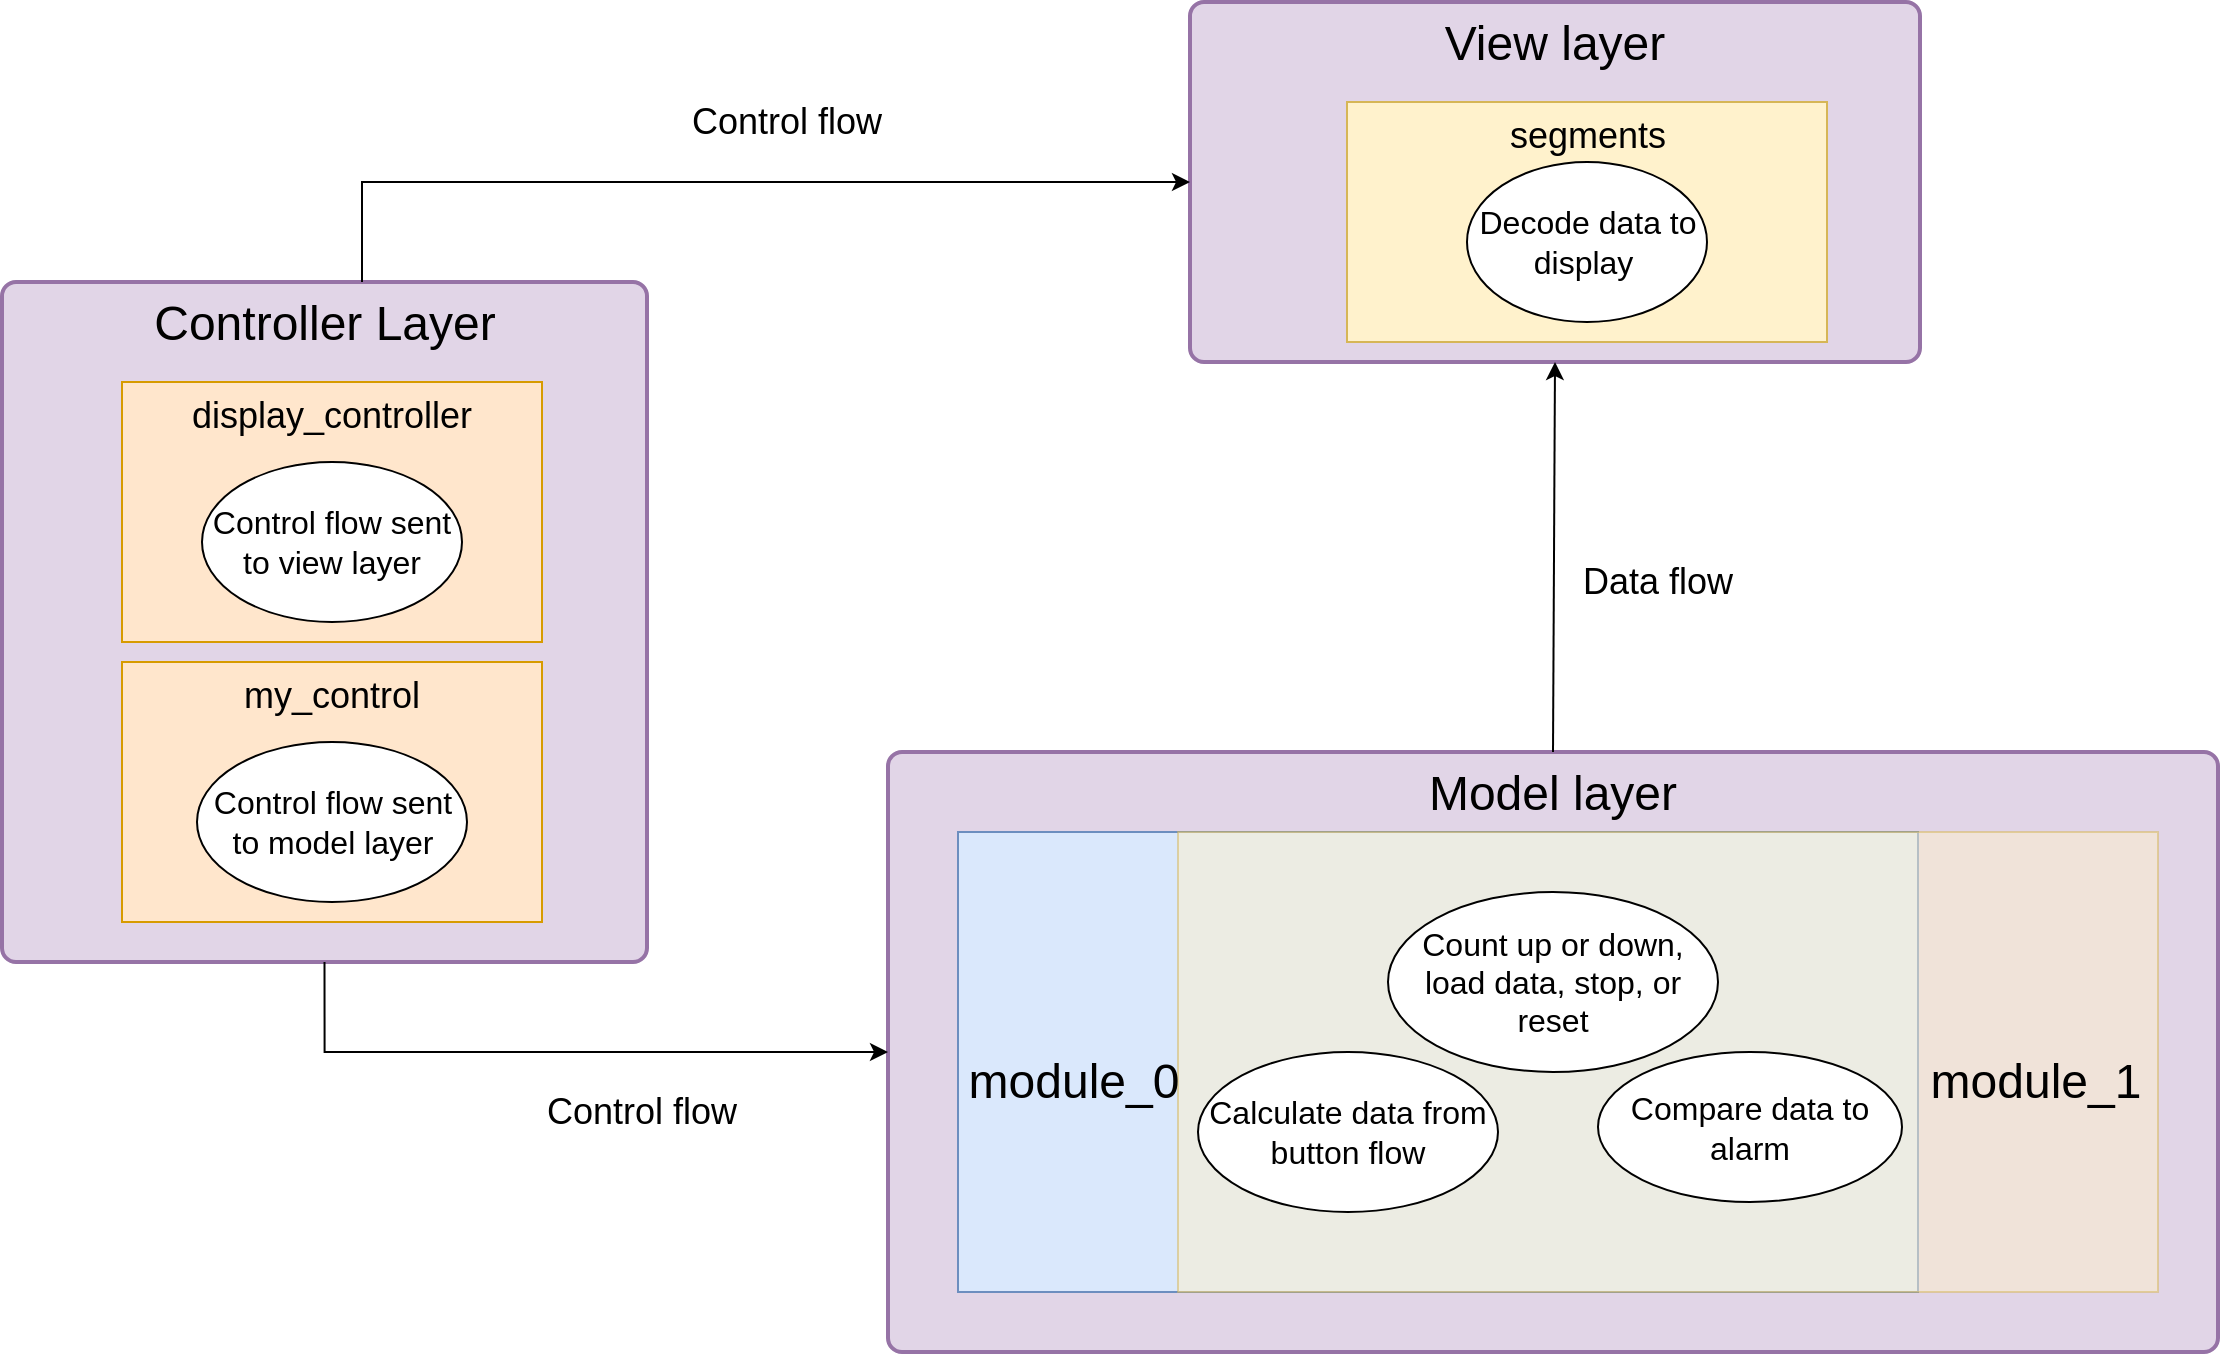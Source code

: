 <mxfile version="22.1.2" type="github">
  <diagram name="Page-1" id="_gD4Ty1qihqB3JL3IfZ5">
    <mxGraphModel dx="1050" dy="534" grid="1" gridSize="10" guides="1" tooltips="1" connect="1" arrows="1" fold="1" page="1" pageScale="1" pageWidth="850" pageHeight="1100" math="0" shadow="0">
      <root>
        <mxCell id="0" />
        <mxCell id="1" parent="0" />
        <mxCell id="tbvbLDSKId4JMIqYJKb5-12" value="&lt;font style=&quot;font-size: 24px;&quot;&gt;Controller Layer&lt;/font&gt;" style="rounded=1;whiteSpace=wrap;html=1;absoluteArcSize=1;arcSize=14;strokeWidth=2;horizontal=1;verticalAlign=top;fillColor=#e1d5e7;strokeColor=#9673a6;" parent="1" vertex="1">
          <mxGeometry x="57" y="200" width="322.5" height="340" as="geometry" />
        </mxCell>
        <mxCell id="tbvbLDSKId4JMIqYJKb5-13" value="&lt;font style=&quot;font-size: 24px;&quot;&gt;Model layer&lt;/font&gt;" style="rounded=1;whiteSpace=wrap;html=1;absoluteArcSize=1;arcSize=14;strokeWidth=2;verticalAlign=top;fillColor=#e1d5e7;strokeColor=#9673a6;" parent="1" vertex="1">
          <mxGeometry x="500" y="435" width="665" height="300" as="geometry" />
        </mxCell>
        <mxCell id="tbvbLDSKId4JMIqYJKb5-14" value="&lt;font style=&quot;font-size: 24px;&quot;&gt;View layer&lt;/font&gt;" style="rounded=1;whiteSpace=wrap;html=1;absoluteArcSize=1;arcSize=14;strokeWidth=2;verticalAlign=top;fillColor=#e1d5e7;strokeColor=#9673a6;" parent="1" vertex="1">
          <mxGeometry x="651" y="60" width="365" height="180" as="geometry" />
        </mxCell>
        <mxCell id="tbvbLDSKId4JMIqYJKb5-33" value="" style="group" parent="1" vertex="1" connectable="0">
          <mxGeometry x="117" y="390" width="210" height="130" as="geometry" />
        </mxCell>
        <mxCell id="tbvbLDSKId4JMIqYJKb5-16" value="&lt;font style=&quot;font-size: 18px;&quot;&gt;my_control&lt;/font&gt;" style="rounded=0;whiteSpace=wrap;html=1;verticalAlign=top;fillColor=#ffe6cc;strokeColor=#d79b00;" parent="tbvbLDSKId4JMIqYJKb5-33" vertex="1">
          <mxGeometry width="210" height="130" as="geometry" />
        </mxCell>
        <mxCell id="tbvbLDSKId4JMIqYJKb5-17" value="&lt;font style=&quot;font-size: 16px;&quot;&gt;Control flow sent to model layer&lt;/font&gt;" style="ellipse;whiteSpace=wrap;html=1;" parent="tbvbLDSKId4JMIqYJKb5-33" vertex="1">
          <mxGeometry x="37.5" y="40" width="135" height="80" as="geometry" />
        </mxCell>
        <mxCell id="tbvbLDSKId4JMIqYJKb5-34" value="" style="group" parent="1" vertex="1" connectable="0">
          <mxGeometry x="117" y="250" width="210" height="130" as="geometry" />
        </mxCell>
        <mxCell id="tbvbLDSKId4JMIqYJKb5-31" value="&lt;span style=&quot;font-size: 18px;&quot;&gt;display_controller&lt;/span&gt;" style="rounded=0;whiteSpace=wrap;html=1;verticalAlign=top;fillColor=#ffe6cc;strokeColor=#d79b00;" parent="tbvbLDSKId4JMIqYJKb5-34" vertex="1">
          <mxGeometry width="210" height="130" as="geometry" />
        </mxCell>
        <mxCell id="tbvbLDSKId4JMIqYJKb5-32" value="&lt;font style=&quot;font-size: 16px;&quot;&gt;Control flow sent to view layer&lt;/font&gt;" style="ellipse;whiteSpace=wrap;html=1;" parent="tbvbLDSKId4JMIqYJKb5-34" vertex="1">
          <mxGeometry x="40" y="40" width="130" height="80" as="geometry" />
        </mxCell>
        <mxCell id="tbvbLDSKId4JMIqYJKb5-41" value="" style="group" parent="1" vertex="1" connectable="0">
          <mxGeometry x="555" y="475" width="580" height="230" as="geometry" />
        </mxCell>
        <mxCell id="tbvbLDSKId4JMIqYJKb5-38" value="" style="rounded=0;whiteSpace=wrap;html=1;fillColor=#dae8fc;strokeColor=#6c8ebf;" parent="tbvbLDSKId4JMIqYJKb5-41" vertex="1">
          <mxGeometry x="-20" width="480" height="230" as="geometry" />
        </mxCell>
        <mxCell id="tbvbLDSKId4JMIqYJKb5-29" value="" style="rounded=0;whiteSpace=wrap;html=1;fillColor=#fff2cc;strokeColor=#d6b656;opacity=50;" parent="tbvbLDSKId4JMIqYJKb5-41" vertex="1">
          <mxGeometry x="90" width="490" height="230" as="geometry" />
        </mxCell>
        <mxCell id="tbvbLDSKId4JMIqYJKb5-20" value="&lt;font style=&quot;font-size: 16px;&quot;&gt;Count up or down, load data, stop, or reset&lt;/font&gt;" style="ellipse;whiteSpace=wrap;html=1;fillColor=default;" parent="tbvbLDSKId4JMIqYJKb5-41" vertex="1">
          <mxGeometry x="195" y="30" width="165" height="90" as="geometry" />
        </mxCell>
        <mxCell id="tbvbLDSKId4JMIqYJKb5-21" value="&lt;font style=&quot;font-size: 16px;&quot;&gt;Calculate data from button flow&lt;/font&gt;" style="ellipse;whiteSpace=wrap;html=1;" parent="tbvbLDSKId4JMIqYJKb5-41" vertex="1">
          <mxGeometry x="100" y="110" width="150" height="80" as="geometry" />
        </mxCell>
        <mxCell id="tbvbLDSKId4JMIqYJKb5-36" value="&lt;font style=&quot;font-size: 16px;&quot;&gt;Compare data to alarm&lt;/font&gt;" style="ellipse;whiteSpace=wrap;html=1;" parent="tbvbLDSKId4JMIqYJKb5-41" vertex="1">
          <mxGeometry x="300" y="110" width="152" height="75" as="geometry" />
        </mxCell>
        <mxCell id="tbvbLDSKId4JMIqYJKb5-39" value="&lt;font style=&quot;font-size: 24px;&quot;&gt;module_0&lt;/font&gt;" style="text;html=1;strokeColor=none;fillColor=none;align=center;verticalAlign=middle;whiteSpace=wrap;rounded=0;" parent="tbvbLDSKId4JMIqYJKb5-41" vertex="1">
          <mxGeometry x="-17" y="95" width="110" height="60" as="geometry" />
        </mxCell>
        <mxCell id="tbvbLDSKId4JMIqYJKb5-40" value="&lt;font style=&quot;font-size: 24px;&quot;&gt;module_1&lt;/font&gt;" style="text;html=1;strokeColor=none;fillColor=none;align=center;verticalAlign=middle;whiteSpace=wrap;rounded=0;" parent="tbvbLDSKId4JMIqYJKb5-41" vertex="1">
          <mxGeometry x="449" y="95" width="140" height="60" as="geometry" />
        </mxCell>
        <mxCell id="tbvbLDSKId4JMIqYJKb5-42" value="&lt;font style=&quot;font-size: 18px;&quot;&gt;segments&lt;/font&gt;" style="rounded=0;whiteSpace=wrap;html=1;verticalAlign=top;fillColor=#fff2cc;strokeColor=#d6b656;" parent="1" vertex="1">
          <mxGeometry x="729.5" y="110" width="240" height="120" as="geometry" />
        </mxCell>
        <mxCell id="tbvbLDSKId4JMIqYJKb5-43" value="&lt;font style=&quot;font-size: 16px;&quot;&gt;Decode data to display&amp;nbsp;&lt;/font&gt;" style="ellipse;whiteSpace=wrap;html=1;" parent="1" vertex="1">
          <mxGeometry x="789.5" y="140" width="120" height="80" as="geometry" />
        </mxCell>
        <mxCell id="tbvbLDSKId4JMIqYJKb5-44" value="" style="endArrow=classic;html=1;rounded=0;edgeStyle=orthogonalEdgeStyle;entryX=0;entryY=0.5;entryDx=0;entryDy=0;" parent="1" target="tbvbLDSKId4JMIqYJKb5-14" edge="1">
          <mxGeometry width="50" height="50" relative="1" as="geometry">
            <mxPoint x="237" y="200" as="sourcePoint" />
            <mxPoint x="617" y="140" as="targetPoint" />
            <Array as="points">
              <mxPoint x="237" y="150" />
            </Array>
          </mxGeometry>
        </mxCell>
        <mxCell id="tbvbLDSKId4JMIqYJKb5-45" value="" style="endArrow=classic;html=1;rounded=0;exitX=0.5;exitY=1;exitDx=0;exitDy=0;entryX=0;entryY=0.5;entryDx=0;entryDy=0;edgeStyle=orthogonalEdgeStyle;" parent="1" source="tbvbLDSKId4JMIqYJKb5-12" target="tbvbLDSKId4JMIqYJKb5-13" edge="1">
          <mxGeometry width="50" height="50" relative="1" as="geometry">
            <mxPoint x="557" y="340" as="sourcePoint" />
            <mxPoint x="607" y="290" as="targetPoint" />
          </mxGeometry>
        </mxCell>
        <mxCell id="tbvbLDSKId4JMIqYJKb5-46" value="" style="endArrow=classic;html=1;rounded=0;entryX=0.5;entryY=1;entryDx=0;entryDy=0;exitX=0.5;exitY=0;exitDx=0;exitDy=0;" parent="1" source="tbvbLDSKId4JMIqYJKb5-13" target="tbvbLDSKId4JMIqYJKb5-14" edge="1">
          <mxGeometry width="50" height="50" relative="1" as="geometry">
            <mxPoint x="850" y="430" as="sourcePoint" />
            <mxPoint x="557" y="360" as="targetPoint" />
          </mxGeometry>
        </mxCell>
        <mxCell id="tbvbLDSKId4JMIqYJKb5-47" value="&lt;font style=&quot;font-size: 18px;&quot;&gt;Data flow&lt;/font&gt;" style="text;html=1;strokeColor=none;fillColor=none;align=center;verticalAlign=middle;whiteSpace=wrap;rounded=0;rotation=0;" parent="1" vertex="1">
          <mxGeometry x="830" y="320" width="110" height="60" as="geometry" />
        </mxCell>
        <mxCell id="tbvbLDSKId4JMIqYJKb5-48" value="&lt;font style=&quot;font-size: 18px;&quot;&gt;Control flow&lt;/font&gt;" style="text;html=1;strokeColor=none;fillColor=none;align=center;verticalAlign=middle;whiteSpace=wrap;rounded=0;" parent="1" vertex="1">
          <mxGeometry x="307" y="590" width="140" height="50" as="geometry" />
        </mxCell>
        <mxCell id="tbvbLDSKId4JMIqYJKb5-50" value="&lt;font style=&quot;font-size: 18px;&quot;&gt;Control flow&lt;/font&gt;" style="text;html=1;strokeColor=none;fillColor=none;align=center;verticalAlign=middle;whiteSpace=wrap;rounded=0;" parent="1" vertex="1">
          <mxGeometry x="397" y="100" width="105" height="40" as="geometry" />
        </mxCell>
      </root>
    </mxGraphModel>
  </diagram>
</mxfile>
